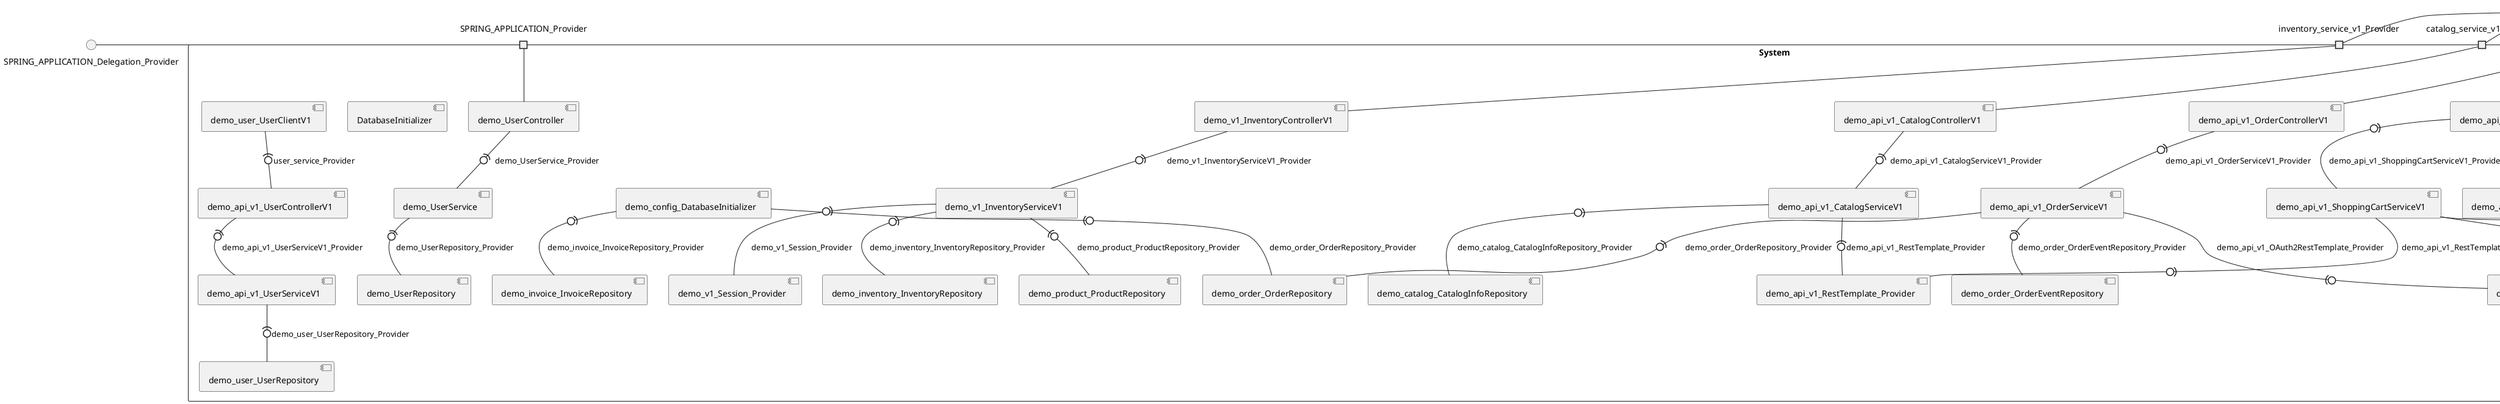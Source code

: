 @startuml
skinparam fixCircleLabelOverlapping true
skinparam componentStyle uml2
() SPRING_APPLICATION_Delegation_Provider
() account_service_Delegation_Provider
() catalog_service_v1_Delegation_Provider
() inventory_service_v1_Delegation_Provider
() order_service_Delegation_Provider
() shopping_cart_service_Delegation_Provider
() user_service_login_Delegation_Provider
() user_service_user_Delegation_Provider
rectangle System {
[DatabaseInitializer] [[kbastani-spring-cloud-event-sourcing-example.repository#_DwDpksFwEe65ErvUXOl8sQ]]
[demo_UserController] [[kbastani-spring-cloud-event-sourcing-example.repository#_DwDpksFwEe65ErvUXOl8sQ]]
[demo_UserRepository] [[kbastani-spring-cloud-event-sourcing-example.repository#_DwDpksFwEe65ErvUXOl8sQ]]
[demo_UserService] [[kbastani-spring-cloud-event-sourcing-example.repository#_DwDpksFwEe65ErvUXOl8sQ]]
[demo_account_AccountRepository] [[kbastani-spring-cloud-event-sourcing-example.repository#_DwDpksFwEe65ErvUXOl8sQ]]
[demo_api_v1_AccountControllerV1] [[kbastani-spring-cloud-event-sourcing-example.repository#_DwDpksFwEe65ErvUXOl8sQ]]
[demo_api_v1_AccountServiceV1] [[kbastani-spring-cloud-event-sourcing-example.repository#_DwDpksFwEe65ErvUXOl8sQ]]
[demo_api_v1_CatalogControllerV1] [[kbastani-spring-cloud-event-sourcing-example.repository#_DwDpksFwEe65ErvUXOl8sQ]]
[demo_api_v1_CatalogServiceV1] [[kbastani-spring-cloud-event-sourcing-example.repository#_DwDpksFwEe65ErvUXOl8sQ]]
[demo_api_v1_OAuth2RestTemplate_Provider] [[kbastani-spring-cloud-event-sourcing-example.repository#_DwDpksFwEe65ErvUXOl8sQ]]
[demo_api_v1_OrderControllerV1] [[kbastani-spring-cloud-event-sourcing-example.repository#_DwDpksFwEe65ErvUXOl8sQ]]
[demo_api_v1_OrderServiceV1] [[kbastani-spring-cloud-event-sourcing-example.repository#_DwDpksFwEe65ErvUXOl8sQ]]
[demo_api_v1_RestTemplate_Provider] [[kbastani-spring-cloud-event-sourcing-example.repository#_DwDpksFwEe65ErvUXOl8sQ]]
[demo_api_v1_ShoppingCartControllerV1] [[kbastani-spring-cloud-event-sourcing-example.repository#_DwDpksFwEe65ErvUXOl8sQ]]
[demo_api_v1_ShoppingCartServiceV1] [[kbastani-spring-cloud-event-sourcing-example.repository#_DwDpksFwEe65ErvUXOl8sQ]]
[demo_api_v1_UserControllerV1] [[kbastani-spring-cloud-event-sourcing-example.repository#_DwDpksFwEe65ErvUXOl8sQ]]
[demo_api_v1_UserServiceV1] [[kbastani-spring-cloud-event-sourcing-example.repository#_DwDpksFwEe65ErvUXOl8sQ]]
[demo_cart_CartEventRepository] [[kbastani-spring-cloud-event-sourcing-example.repository#_DwDpksFwEe65ErvUXOl8sQ]]
[demo_catalog_CatalogInfoRepository] [[kbastani-spring-cloud-event-sourcing-example.repository#_DwDpksFwEe65ErvUXOl8sQ]]
[demo_config_DatabaseInitializer] [[kbastani-spring-cloud-event-sourcing-example.repository#_DwDpksFwEe65ErvUXOl8sQ]]
[demo_inventory_InventoryRepository] [[kbastani-spring-cloud-event-sourcing-example.repository#_DwDpksFwEe65ErvUXOl8sQ]]
[demo_invoice_InvoiceRepository] [[kbastani-spring-cloud-event-sourcing-example.repository#_DwDpksFwEe65ErvUXOl8sQ]]
[demo_login_AuthenticationManager_Provider] [[kbastani-spring-cloud-event-sourcing-example.repository#_DwDpksFwEe65ErvUXOl8sQ]]
[demo_login_ClientDetailsService_Provider] [[kbastani-spring-cloud-event-sourcing-example.repository#_DwDpksFwEe65ErvUXOl8sQ]]
[demo_login_HttpSessionSecurityContextRepository_Provider] [[kbastani-spring-cloud-event-sourcing-example.repository#_DwDpksFwEe65ErvUXOl8sQ]]
[demo_login_LoginController] [[kbastani-spring-cloud-event-sourcing-example.repository#_DwDpksFwEe65ErvUXOl8sQ]]
[demo_login_UserController] [[kbastani-spring-cloud-event-sourcing-example.repository#_DwDpksFwEe65ErvUXOl8sQ]]
[demo_order_OrderEventRepository] [[kbastani-spring-cloud-event-sourcing-example.repository#_DwDpksFwEe65ErvUXOl8sQ]]
[demo_order_OrderRepository] [[kbastani-spring-cloud-event-sourcing-example.repository#_DwDpksFwEe65ErvUXOl8sQ]]
[demo_product_ProductRepository] [[kbastani-spring-cloud-event-sourcing-example.repository#_DwDpksFwEe65ErvUXOl8sQ]]
[demo_user_UserClientV1] [[kbastani-spring-cloud-event-sourcing-example.repository#_DwDpksFwEe65ErvUXOl8sQ]]
[demo_user_UserRepository] [[kbastani-spring-cloud-event-sourcing-example.repository#_DwDpksFwEe65ErvUXOl8sQ]]
[demo_v1_InventoryControllerV1] [[kbastani-spring-cloud-event-sourcing-example.repository#_DwDpksFwEe65ErvUXOl8sQ]]
[demo_v1_InventoryServiceV1] [[kbastani-spring-cloud-event-sourcing-example.repository#_DwDpksFwEe65ErvUXOl8sQ]]
[demo_v1_Session_Provider] [[kbastani-spring-cloud-event-sourcing-example.repository#_DwDpksFwEe65ErvUXOl8sQ]]
port SPRING_APPLICATION_Provider
SPRING_APPLICATION_Delegation_Provider - SPRING_APPLICATION_Provider
SPRING_APPLICATION_Provider - [demo_UserController]
port account_service_Provider
account_service_Delegation_Provider - account_service_Provider
account_service_Provider - [demo_api_v1_AccountControllerV1]
port catalog_service_v1_Provider
catalog_service_v1_Delegation_Provider - catalog_service_v1_Provider
catalog_service_v1_Provider - [demo_api_v1_CatalogControllerV1]
[demo_UserService] -(0- [demo_UserRepository] : demo_UserRepository_Provider
[demo_UserController] -(0- [demo_UserService] : demo_UserService_Provider
[demo_api_v1_AccountServiceV1] -(0- [demo_account_AccountRepository] : demo_account_AccountRepository_Provider
[demo_api_v1_AccountControllerV1] -(0- [demo_api_v1_AccountServiceV1] : demo_api_v1_AccountServiceV1_Provider
[demo_api_v1_CatalogControllerV1] -(0- [demo_api_v1_CatalogServiceV1] : demo_api_v1_CatalogServiceV1_Provider
[demo_api_v1_OrderServiceV1] -(0- [demo_api_v1_OAuth2RestTemplate_Provider] : demo_api_v1_OAuth2RestTemplate_Provider
[demo_api_v1_AccountServiceV1] -(0- [demo_api_v1_OAuth2RestTemplate_Provider] : demo_api_v1_OAuth2RestTemplate_Provider
[demo_api_v1_ShoppingCartServiceV1] -(0- [demo_api_v1_OAuth2RestTemplate_Provider] : demo_api_v1_OAuth2RestTemplate_Provider
[demo_api_v1_OrderControllerV1] -(0- [demo_api_v1_OrderServiceV1] : demo_api_v1_OrderServiceV1_Provider
[demo_api_v1_ShoppingCartServiceV1] -(0- [demo_api_v1_RestTemplate_Provider] : demo_api_v1_RestTemplate_Provider
[demo_api_v1_CatalogServiceV1] -(0- [demo_api_v1_RestTemplate_Provider] : demo_api_v1_RestTemplate_Provider
[demo_api_v1_ShoppingCartControllerV1] -(0- [demo_api_v1_ShoppingCartServiceV1] : demo_api_v1_ShoppingCartServiceV1_Provider
[demo_api_v1_UserControllerV1] -(0- [demo_api_v1_UserServiceV1] : demo_api_v1_UserServiceV1_Provider
[demo_api_v1_ShoppingCartServiceV1] -(0- [demo_cart_CartEventRepository] : demo_cart_CartEventRepository_Provider
[demo_api_v1_CatalogServiceV1] -(0- [demo_catalog_CatalogInfoRepository] : demo_catalog_CatalogInfoRepository_Provider
[demo_v1_InventoryServiceV1] -(0- [demo_inventory_InventoryRepository] : demo_inventory_InventoryRepository_Provider
[demo_config_DatabaseInitializer] -(0- [demo_invoice_InvoiceRepository] : demo_invoice_InvoiceRepository_Provider
[demo_login_LoginController] -(0- [demo_login_AuthenticationManager_Provider] : demo_login_AuthenticationManager_Provider
[demo_login_LoginController] -(0- [demo_login_ClientDetailsService_Provider] : demo_login_ClientDetailsService_Provider
[demo_login_LoginController] -(0- [demo_login_HttpSessionSecurityContextRepository_Provider] : demo_login_HttpSessionSecurityContextRepository_Provider
[demo_api_v1_OrderServiceV1] -(0- [demo_order_OrderEventRepository] : demo_order_OrderEventRepository_Provider
[demo_api_v1_OrderServiceV1] -(0- [demo_order_OrderRepository] : demo_order_OrderRepository_Provider
[demo_config_DatabaseInitializer] -(0- [demo_order_OrderRepository] : demo_order_OrderRepository_Provider
[demo_v1_InventoryServiceV1] -(0- [demo_product_ProductRepository] : demo_product_ProductRepository_Provider
[demo_api_v1_UserServiceV1] -(0- [demo_user_UserRepository] : demo_user_UserRepository_Provider
[demo_v1_InventoryControllerV1] -(0- [demo_v1_InventoryServiceV1] : demo_v1_InventoryServiceV1_Provider
[demo_v1_InventoryServiceV1] -(0- [demo_v1_Session_Provider] : demo_v1_Session_Provider
port inventory_service_v1_Provider
inventory_service_v1_Delegation_Provider - inventory_service_v1_Provider
inventory_service_v1_Provider - [demo_v1_InventoryControllerV1]
port order_service_Provider
order_service_Delegation_Provider - order_service_Provider
order_service_Provider - [demo_api_v1_OrderControllerV1]
port shopping_cart_service_Provider
shopping_cart_service_Delegation_Provider - shopping_cart_service_Provider
shopping_cart_service_Provider - [demo_api_v1_ShoppingCartControllerV1]
[demo_user_UserClientV1] -(0- [demo_api_v1_UserControllerV1] : user_service_Provider
port user_service_login_Provider
user_service_login_Delegation_Provider - user_service_login_Provider
user_service_login_Provider - [demo_login_LoginController]
port user_service_user_Provider
user_service_user_Delegation_Provider - user_service_user_Provider
user_service_user_Provider - [demo_login_UserController]
}

@enduml
